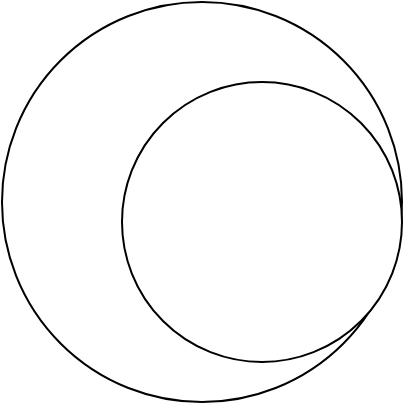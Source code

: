 <mxfile version="22.1.5" type="github">
  <diagram name="Page-1" id="MSWnguEy0Gy0kYiF5g5j">
    <mxGraphModel dx="661" dy="456" grid="1" gridSize="10" guides="1" tooltips="1" connect="1" arrows="1" fold="1" page="1" pageScale="1" pageWidth="850" pageHeight="1100" math="0" shadow="0">
      <root>
        <mxCell id="0" />
        <mxCell id="1" parent="0" />
        <mxCell id="Gc6vKW3gHGHivC82JK1f-1" value="" style="ellipse;whiteSpace=wrap;html=1;aspect=fixed;" vertex="1" parent="1">
          <mxGeometry x="300" y="80" width="200" height="200" as="geometry" />
        </mxCell>
        <mxCell id="Gc6vKW3gHGHivC82JK1f-3" value="" style="ellipse;whiteSpace=wrap;html=1;aspect=fixed;" vertex="1" parent="1">
          <mxGeometry x="360" y="120" width="140" height="140" as="geometry" />
        </mxCell>
      </root>
    </mxGraphModel>
  </diagram>
</mxfile>

